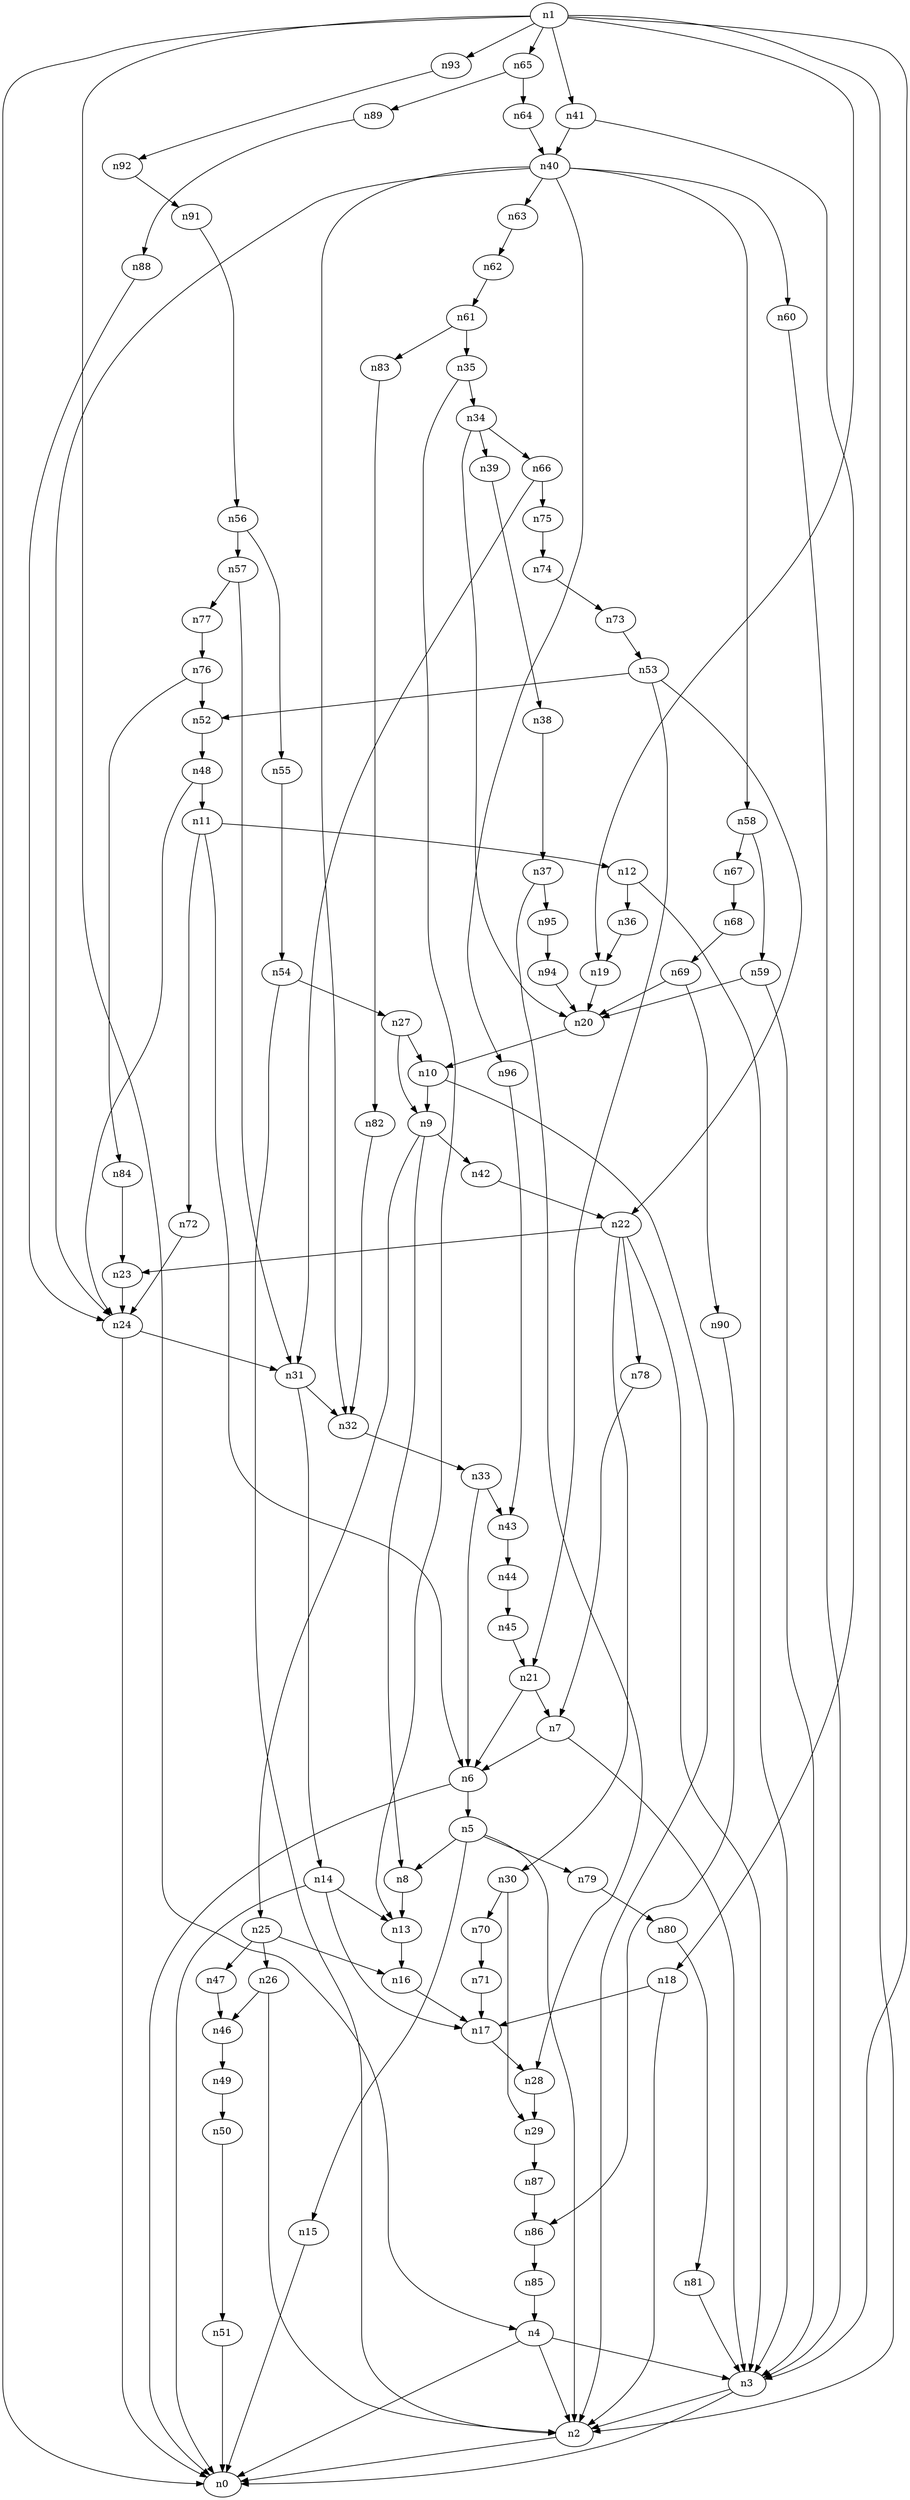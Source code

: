 digraph G {
	n1 -> n0	 [_graphml_id=e0];
	n1 -> n2	 [_graphml_id=e1];
	n1 -> n3	 [_graphml_id=e6];
	n1 -> n4	 [_graphml_id=e9];
	n1 -> n19	 [_graphml_id=e31];
	n1 -> n41	 [_graphml_id=e66];
	n1 -> n65	 [_graphml_id=e105];
	n1 -> n93	 [_graphml_id=e149];
	n2 -> n0	 [_graphml_id=e5];
	n3 -> n0	 [_graphml_id=e8];
	n3 -> n2	 [_graphml_id=e2];
	n4 -> n0	 [_graphml_id=e4];
	n4 -> n2	 [_graphml_id=e7];
	n4 -> n3	 [_graphml_id=e3];
	n5 -> n2	 [_graphml_id=e10];
	n5 -> n8	 [_graphml_id=e15];
	n5 -> n15	 [_graphml_id=e26];
	n5 -> n79	 [_graphml_id=e127];
	n6 -> n0	 [_graphml_id=e12];
	n6 -> n5	 [_graphml_id=e11];
	n7 -> n3	 [_graphml_id=e13];
	n7 -> n6	 [_graphml_id=e14];
	n8 -> n13	 [_graphml_id=e22];
	n9 -> n8	 [_graphml_id=e16];
	n9 -> n25	 [_graphml_id=e41];
	n9 -> n42	 [_graphml_id=e67];
	n10 -> n2	 [_graphml_id=e18];
	n10 -> n9	 [_graphml_id=e17];
	n11 -> n6	 [_graphml_id=e19];
	n11 -> n12	 [_graphml_id=e20];
	n11 -> n72	 [_graphml_id=e116];
	n12 -> n3	 [_graphml_id=e21];
	n12 -> n36	 [_graphml_id=e58];
	n13 -> n16	 [_graphml_id=e27];
	n14 -> n0	 [_graphml_id=e24];
	n14 -> n13	 [_graphml_id=e23];
	n14 -> n17	 [_graphml_id=e36];
	n15 -> n0	 [_graphml_id=e25];
	n16 -> n17	 [_graphml_id=e28];
	n17 -> n28	 [_graphml_id=e46];
	n18 -> n2	 [_graphml_id=e30];
	n18 -> n17	 [_graphml_id=e29];
	n19 -> n20	 [_graphml_id=e32];
	n20 -> n10	 [_graphml_id=e33];
	n21 -> n6	 [_graphml_id=e35];
	n21 -> n7	 [_graphml_id=e34];
	n22 -> n3	 [_graphml_id=e37];
	n22 -> n23	 [_graphml_id=e38];
	n22 -> n30	 [_graphml_id=e49];
	n22 -> n78	 [_graphml_id=e126];
	n23 -> n24	 [_graphml_id=e39];
	n24 -> n0	 [_graphml_id=e40];
	n24 -> n31	 [_graphml_id=e79];
	n25 -> n16	 [_graphml_id=e59];
	n25 -> n26	 [_graphml_id=e42];
	n25 -> n47	 [_graphml_id=e76];
	n26 -> n2	 [_graphml_id=e43];
	n26 -> n46	 [_graphml_id=e74];
	n27 -> n9	 [_graphml_id=e44];
	n27 -> n10	 [_graphml_id=e45];
	n28 -> n29	 [_graphml_id=e47];
	n29 -> n87	 [_graphml_id=e140];
	n30 -> n29	 [_graphml_id=e48];
	n30 -> n70	 [_graphml_id=e113];
	n31 -> n14	 [_graphml_id=e50];
	n31 -> n32	 [_graphml_id=e51];
	n32 -> n33	 [_graphml_id=e52];
	n33 -> n6	 [_graphml_id=e53];
	n33 -> n43	 [_graphml_id=e70];
	n34 -> n20	 [_graphml_id=e54];
	n34 -> n39	 [_graphml_id=e63];
	n34 -> n66	 [_graphml_id=e107];
	n35 -> n13	 [_graphml_id=e56];
	n35 -> n34	 [_graphml_id=e55];
	n36 -> n19	 [_graphml_id=e57];
	n37 -> n28	 [_graphml_id=e60];
	n37 -> n95	 [_graphml_id=e152];
	n38 -> n37	 [_graphml_id=e61];
	n39 -> n38	 [_graphml_id=e62];
	n40 -> n24	 [_graphml_id=e64];
	n40 -> n32	 [_graphml_id=e69];
	n40 -> n58	 [_graphml_id=e93];
	n40 -> n60	 [_graphml_id=e97];
	n40 -> n63	 [_graphml_id=e102];
	n40 -> n96	 [_graphml_id=e154];
	n41 -> n18	 [_graphml_id=e136];
	n41 -> n40	 [_graphml_id=e65];
	n42 -> n22	 [_graphml_id=e68];
	n43 -> n44	 [_graphml_id=e71];
	n44 -> n45	 [_graphml_id=e72];
	n45 -> n21	 [_graphml_id=e73];
	n46 -> n49	 [_graphml_id=e80];
	n47 -> n46	 [_graphml_id=e75];
	n48 -> n11	 [_graphml_id=e77];
	n48 -> n24	 [_graphml_id=e78];
	n49 -> n50	 [_graphml_id=e81];
	n50 -> n51	 [_graphml_id=e82];
	n51 -> n0	 [_graphml_id=e83];
	n52 -> n48	 [_graphml_id=e84];
	n53 -> n21	 [_graphml_id=e86];
	n53 -> n22	 [_graphml_id=e98];
	n53 -> n52	 [_graphml_id=e85];
	n54 -> n2	 [_graphml_id=e88];
	n54 -> n27	 [_graphml_id=e87];
	n55 -> n54	 [_graphml_id=e89];
	n56 -> n55	 [_graphml_id=e90];
	n56 -> n57	 [_graphml_id=e91];
	n57 -> n31	 [_graphml_id=e92];
	n57 -> n77	 [_graphml_id=e124];
	n58 -> n59	 [_graphml_id=e94];
	n58 -> n67	 [_graphml_id=e109];
	n59 -> n3	 [_graphml_id=e95];
	n59 -> n20	 [_graphml_id=e108];
	n60 -> n3	 [_graphml_id=e96];
	n61 -> n35	 [_graphml_id=e99];
	n61 -> n83	 [_graphml_id=e133];
	n62 -> n61	 [_graphml_id=e100];
	n63 -> n62	 [_graphml_id=e101];
	n64 -> n40	 [_graphml_id=e103];
	n65 -> n64	 [_graphml_id=e104];
	n65 -> n89	 [_graphml_id=e143];
	n66 -> n31	 [_graphml_id=e106];
	n66 -> n75	 [_graphml_id=e121];
	n67 -> n68	 [_graphml_id=e110];
	n68 -> n69	 [_graphml_id=e111];
	n69 -> n20	 [_graphml_id=e112];
	n69 -> n90	 [_graphml_id=e144];
	n70 -> n71	 [_graphml_id=e114];
	n71 -> n17	 [_graphml_id=e115];
	n72 -> n24	 [_graphml_id=e117];
	n73 -> n53	 [_graphml_id=e118];
	n74 -> n73	 [_graphml_id=e119];
	n75 -> n74	 [_graphml_id=e120];
	n76 -> n52	 [_graphml_id=e122];
	n76 -> n84	 [_graphml_id=e135];
	n77 -> n76	 [_graphml_id=e123];
	n78 -> n7	 [_graphml_id=e125];
	n79 -> n80	 [_graphml_id=e128];
	n80 -> n81	 [_graphml_id=e129];
	n81 -> n3	 [_graphml_id=e130];
	n82 -> n32	 [_graphml_id=e131];
	n83 -> n82	 [_graphml_id=e132];
	n84 -> n23	 [_graphml_id=e134];
	n85 -> n4	 [_graphml_id=e137];
	n86 -> n85	 [_graphml_id=e138];
	n87 -> n86	 [_graphml_id=e139];
	n88 -> n24	 [_graphml_id=e141];
	n89 -> n88	 [_graphml_id=e142];
	n90 -> n86	 [_graphml_id=e145];
	n91 -> n56	 [_graphml_id=e146];
	n92 -> n91	 [_graphml_id=e147];
	n93 -> n92	 [_graphml_id=e148];
	n94 -> n20	 [_graphml_id=e150];
	n95 -> n94	 [_graphml_id=e151];
	n96 -> n43	 [_graphml_id=e153];
}

